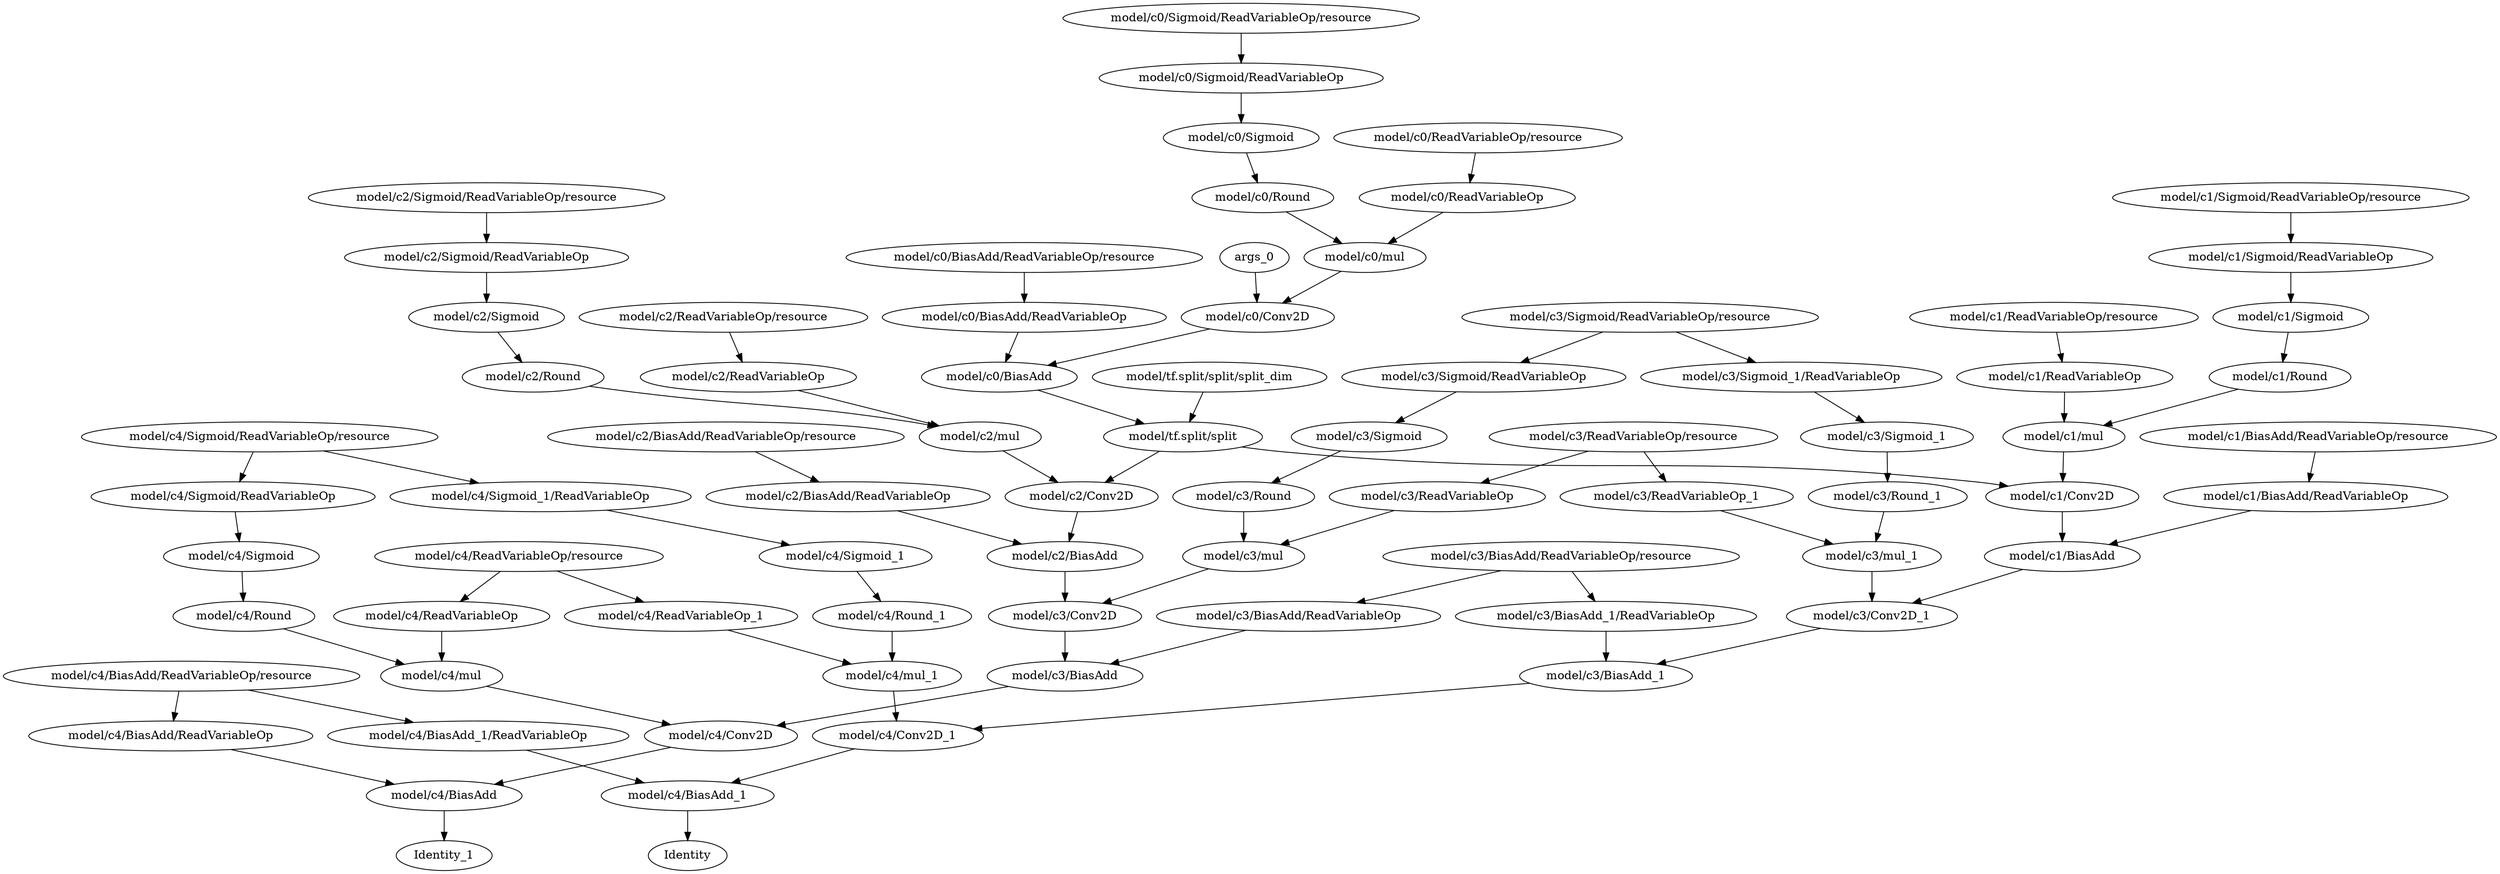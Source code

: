 strict digraph  {
args_0 [op=Placeholder];
"model/c0/Sigmoid/ReadVariableOp/resource" [op=Placeholder];
"model/c0/Sigmoid/ReadVariableOp" [op=ReadVariableOp];
"model/c0/Sigmoid" [op=Sigmoid];
"model/c0/Round" [op=Round];
"model/c0/ReadVariableOp/resource" [op=Placeholder];
"model/c0/ReadVariableOp" [op=ReadVariableOp];
"model/c0/mul" [op=Mul];
"model/c0/Conv2D" [op=Conv2D];
"model/c0/BiasAdd/ReadVariableOp/resource" [op=Placeholder];
"model/c0/BiasAdd/ReadVariableOp" [op=ReadVariableOp];
"model/c0/BiasAdd" [op=BiasAdd];
"model/tf.split/split/split_dim" [op=Const];
"model/tf.split/split" [op=Split];
"model/c2/Sigmoid/ReadVariableOp/resource" [op=Placeholder];
"model/c2/Sigmoid/ReadVariableOp" [op=ReadVariableOp];
"model/c2/Sigmoid" [op=Sigmoid];
"model/c2/Round" [op=Round];
"model/c2/ReadVariableOp/resource" [op=Placeholder];
"model/c2/ReadVariableOp" [op=ReadVariableOp];
"model/c2/mul" [op=Mul];
"model/c2/Conv2D" [op=Conv2D];
"model/c2/BiasAdd/ReadVariableOp/resource" [op=Placeholder];
"model/c2/BiasAdd/ReadVariableOp" [op=ReadVariableOp];
"model/c2/BiasAdd" [op=BiasAdd];
"model/c1/Sigmoid/ReadVariableOp/resource" [op=Placeholder];
"model/c1/Sigmoid/ReadVariableOp" [op=ReadVariableOp];
"model/c1/Sigmoid" [op=Sigmoid];
"model/c1/Round" [op=Round];
"model/c1/ReadVariableOp/resource" [op=Placeholder];
"model/c1/ReadVariableOp" [op=ReadVariableOp];
"model/c1/mul" [op=Mul];
"model/c1/Conv2D" [op=Conv2D];
"model/c1/BiasAdd/ReadVariableOp/resource" [op=Placeholder];
"model/c1/BiasAdd/ReadVariableOp" [op=ReadVariableOp];
"model/c1/BiasAdd" [op=BiasAdd];
"model/c3/Sigmoid/ReadVariableOp/resource" [op=Placeholder];
"model/c3/Sigmoid/ReadVariableOp" [op=ReadVariableOp];
"model/c3/Sigmoid" [op=Sigmoid];
"model/c3/Round" [op=Round];
"model/c3/ReadVariableOp/resource" [op=Placeholder];
"model/c3/ReadVariableOp" [op=ReadVariableOp];
"model/c3/mul" [op=Mul];
"model/c3/Conv2D" [op=Conv2D];
"model/c3/BiasAdd/ReadVariableOp/resource" [op=Placeholder];
"model/c3/BiasAdd/ReadVariableOp" [op=ReadVariableOp];
"model/c3/BiasAdd" [op=BiasAdd];
"model/c3/Sigmoid_1/ReadVariableOp" [op=ReadVariableOp];
"model/c3/Sigmoid_1" [op=Sigmoid];
"model/c3/Round_1" [op=Round];
"model/c3/ReadVariableOp_1" [op=ReadVariableOp];
"model/c3/mul_1" [op=Mul];
"model/c3/Conv2D_1" [op=Conv2D];
"model/c3/BiasAdd_1/ReadVariableOp" [op=ReadVariableOp];
"model/c3/BiasAdd_1" [op=BiasAdd];
"model/c4/Sigmoid/ReadVariableOp/resource" [op=Placeholder];
"model/c4/Sigmoid/ReadVariableOp" [op=ReadVariableOp];
"model/c4/Sigmoid" [op=Sigmoid];
"model/c4/Round" [op=Round];
"model/c4/ReadVariableOp/resource" [op=Placeholder];
"model/c4/ReadVariableOp" [op=ReadVariableOp];
"model/c4/mul" [op=Mul];
"model/c4/Conv2D" [op=Conv2D];
"model/c4/BiasAdd/ReadVariableOp/resource" [op=Placeholder];
"model/c4/BiasAdd/ReadVariableOp" [op=ReadVariableOp];
"model/c4/BiasAdd" [op=BiasAdd];
"model/c4/Sigmoid_1/ReadVariableOp" [op=ReadVariableOp];
"model/c4/Sigmoid_1" [op=Sigmoid];
"model/c4/Round_1" [op=Round];
"model/c4/ReadVariableOp_1" [op=ReadVariableOp];
"model/c4/mul_1" [op=Mul];
"model/c4/Conv2D_1" [op=Conv2D];
"model/c4/BiasAdd_1/ReadVariableOp" [op=ReadVariableOp];
"model/c4/BiasAdd_1" [op=BiasAdd];
Identity [op=Identity];
Identity_1 [op=Identity];
args_0 -> "model/c0/Conv2D";
"model/c0/Sigmoid/ReadVariableOp/resource" -> "model/c0/Sigmoid/ReadVariableOp";
"model/c0/Sigmoid/ReadVariableOp" -> "model/c0/Sigmoid";
"model/c0/Sigmoid" -> "model/c0/Round";
"model/c0/Round" -> "model/c0/mul";
"model/c0/ReadVariableOp/resource" -> "model/c0/ReadVariableOp";
"model/c0/ReadVariableOp" -> "model/c0/mul";
"model/c0/mul" -> "model/c0/Conv2D";
"model/c0/Conv2D" -> "model/c0/BiasAdd";
"model/c0/BiasAdd/ReadVariableOp/resource" -> "model/c0/BiasAdd/ReadVariableOp";
"model/c0/BiasAdd/ReadVariableOp" -> "model/c0/BiasAdd";
"model/c0/BiasAdd" -> "model/tf.split/split";
"model/tf.split/split/split_dim" -> "model/tf.split/split";
"model/tf.split/split" -> "model/c2/Conv2D";
"model/tf.split/split" -> "model/c1/Conv2D";
"model/c2/Sigmoid/ReadVariableOp/resource" -> "model/c2/Sigmoid/ReadVariableOp";
"model/c2/Sigmoid/ReadVariableOp" -> "model/c2/Sigmoid";
"model/c2/Sigmoid" -> "model/c2/Round";
"model/c2/Round" -> "model/c2/mul";
"model/c2/ReadVariableOp/resource" -> "model/c2/ReadVariableOp";
"model/c2/ReadVariableOp" -> "model/c2/mul";
"model/c2/mul" -> "model/c2/Conv2D";
"model/c2/Conv2D" -> "model/c2/BiasAdd";
"model/c2/BiasAdd/ReadVariableOp/resource" -> "model/c2/BiasAdd/ReadVariableOp";
"model/c2/BiasAdd/ReadVariableOp" -> "model/c2/BiasAdd";
"model/c2/BiasAdd" -> "model/c3/Conv2D";
"model/c1/Sigmoid/ReadVariableOp/resource" -> "model/c1/Sigmoid/ReadVariableOp";
"model/c1/Sigmoid/ReadVariableOp" -> "model/c1/Sigmoid";
"model/c1/Sigmoid" -> "model/c1/Round";
"model/c1/Round" -> "model/c1/mul";
"model/c1/ReadVariableOp/resource" -> "model/c1/ReadVariableOp";
"model/c1/ReadVariableOp" -> "model/c1/mul";
"model/c1/mul" -> "model/c1/Conv2D";
"model/c1/Conv2D" -> "model/c1/BiasAdd";
"model/c1/BiasAdd/ReadVariableOp/resource" -> "model/c1/BiasAdd/ReadVariableOp";
"model/c1/BiasAdd/ReadVariableOp" -> "model/c1/BiasAdd";
"model/c1/BiasAdd" -> "model/c3/Conv2D_1";
"model/c3/Sigmoid/ReadVariableOp/resource" -> "model/c3/Sigmoid/ReadVariableOp";
"model/c3/Sigmoid/ReadVariableOp/resource" -> "model/c3/Sigmoid_1/ReadVariableOp";
"model/c3/Sigmoid/ReadVariableOp" -> "model/c3/Sigmoid";
"model/c3/Sigmoid" -> "model/c3/Round";
"model/c3/Round" -> "model/c3/mul";
"model/c3/ReadVariableOp/resource" -> "model/c3/ReadVariableOp";
"model/c3/ReadVariableOp/resource" -> "model/c3/ReadVariableOp_1";
"model/c3/ReadVariableOp" -> "model/c3/mul";
"model/c3/mul" -> "model/c3/Conv2D";
"model/c3/Conv2D" -> "model/c3/BiasAdd";
"model/c3/BiasAdd/ReadVariableOp/resource" -> "model/c3/BiasAdd/ReadVariableOp";
"model/c3/BiasAdd/ReadVariableOp/resource" -> "model/c3/BiasAdd_1/ReadVariableOp";
"model/c3/BiasAdd/ReadVariableOp" -> "model/c3/BiasAdd";
"model/c3/BiasAdd" -> "model/c4/Conv2D";
"model/c3/Sigmoid_1/ReadVariableOp" -> "model/c3/Sigmoid_1";
"model/c3/Sigmoid_1" -> "model/c3/Round_1";
"model/c3/Round_1" -> "model/c3/mul_1";
"model/c3/ReadVariableOp_1" -> "model/c3/mul_1";
"model/c3/mul_1" -> "model/c3/Conv2D_1";
"model/c3/Conv2D_1" -> "model/c3/BiasAdd_1";
"model/c3/BiasAdd_1/ReadVariableOp" -> "model/c3/BiasAdd_1";
"model/c3/BiasAdd_1" -> "model/c4/Conv2D_1";
"model/c4/Sigmoid/ReadVariableOp/resource" -> "model/c4/Sigmoid/ReadVariableOp";
"model/c4/Sigmoid/ReadVariableOp/resource" -> "model/c4/Sigmoid_1/ReadVariableOp";
"model/c4/Sigmoid/ReadVariableOp" -> "model/c4/Sigmoid";
"model/c4/Sigmoid" -> "model/c4/Round";
"model/c4/Round" -> "model/c4/mul";
"model/c4/ReadVariableOp/resource" -> "model/c4/ReadVariableOp";
"model/c4/ReadVariableOp/resource" -> "model/c4/ReadVariableOp_1";
"model/c4/ReadVariableOp" -> "model/c4/mul";
"model/c4/mul" -> "model/c4/Conv2D";
"model/c4/Conv2D" -> "model/c4/BiasAdd";
"model/c4/BiasAdd/ReadVariableOp/resource" -> "model/c4/BiasAdd/ReadVariableOp";
"model/c4/BiasAdd/ReadVariableOp/resource" -> "model/c4/BiasAdd_1/ReadVariableOp";
"model/c4/BiasAdd/ReadVariableOp" -> "model/c4/BiasAdd";
"model/c4/BiasAdd" -> Identity_1;
"model/c4/Sigmoid_1/ReadVariableOp" -> "model/c4/Sigmoid_1";
"model/c4/Sigmoid_1" -> "model/c4/Round_1";
"model/c4/Round_1" -> "model/c4/mul_1";
"model/c4/ReadVariableOp_1" -> "model/c4/mul_1";
"model/c4/mul_1" -> "model/c4/Conv2D_1";
"model/c4/Conv2D_1" -> "model/c4/BiasAdd_1";
"model/c4/BiasAdd_1/ReadVariableOp" -> "model/c4/BiasAdd_1";
"model/c4/BiasAdd_1" -> Identity;
}
